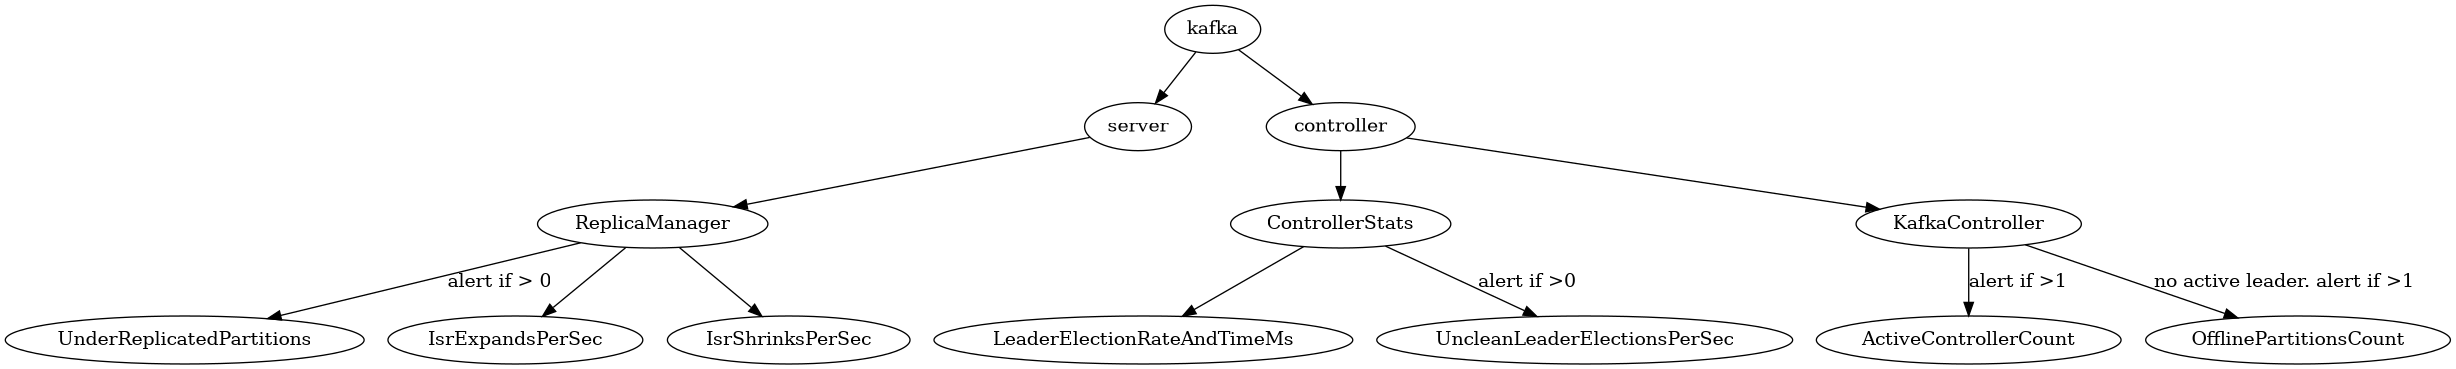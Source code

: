 @startuml kafka_metric
digraph kafka_metric {
    kafka -> server
    subgraph server {
        server -> ReplicaManager

        ReplicaManager -> UnderReplicatedPartitions [label="alert if > 0"]
        ReplicaManager -> IsrExpandsPerSec
        ReplicaManager -> IsrShrinksPerSec
    }
    kafka -> controller 
    subgraph controller {
        controller -> ControllerStats
        controller -> KafkaController

        ControllerStats -> LeaderElectionRateAndTimeMs
        ControllerStats -> UncleanLeaderElectionsPerSec [label="alert if >0"]

        KafkaController -> ActiveControllerCount [label="alert if >1"]
        KafkaController -> OfflinePartitionsCount [label="no active leader. alert if >1"]
    }
}

@enduml